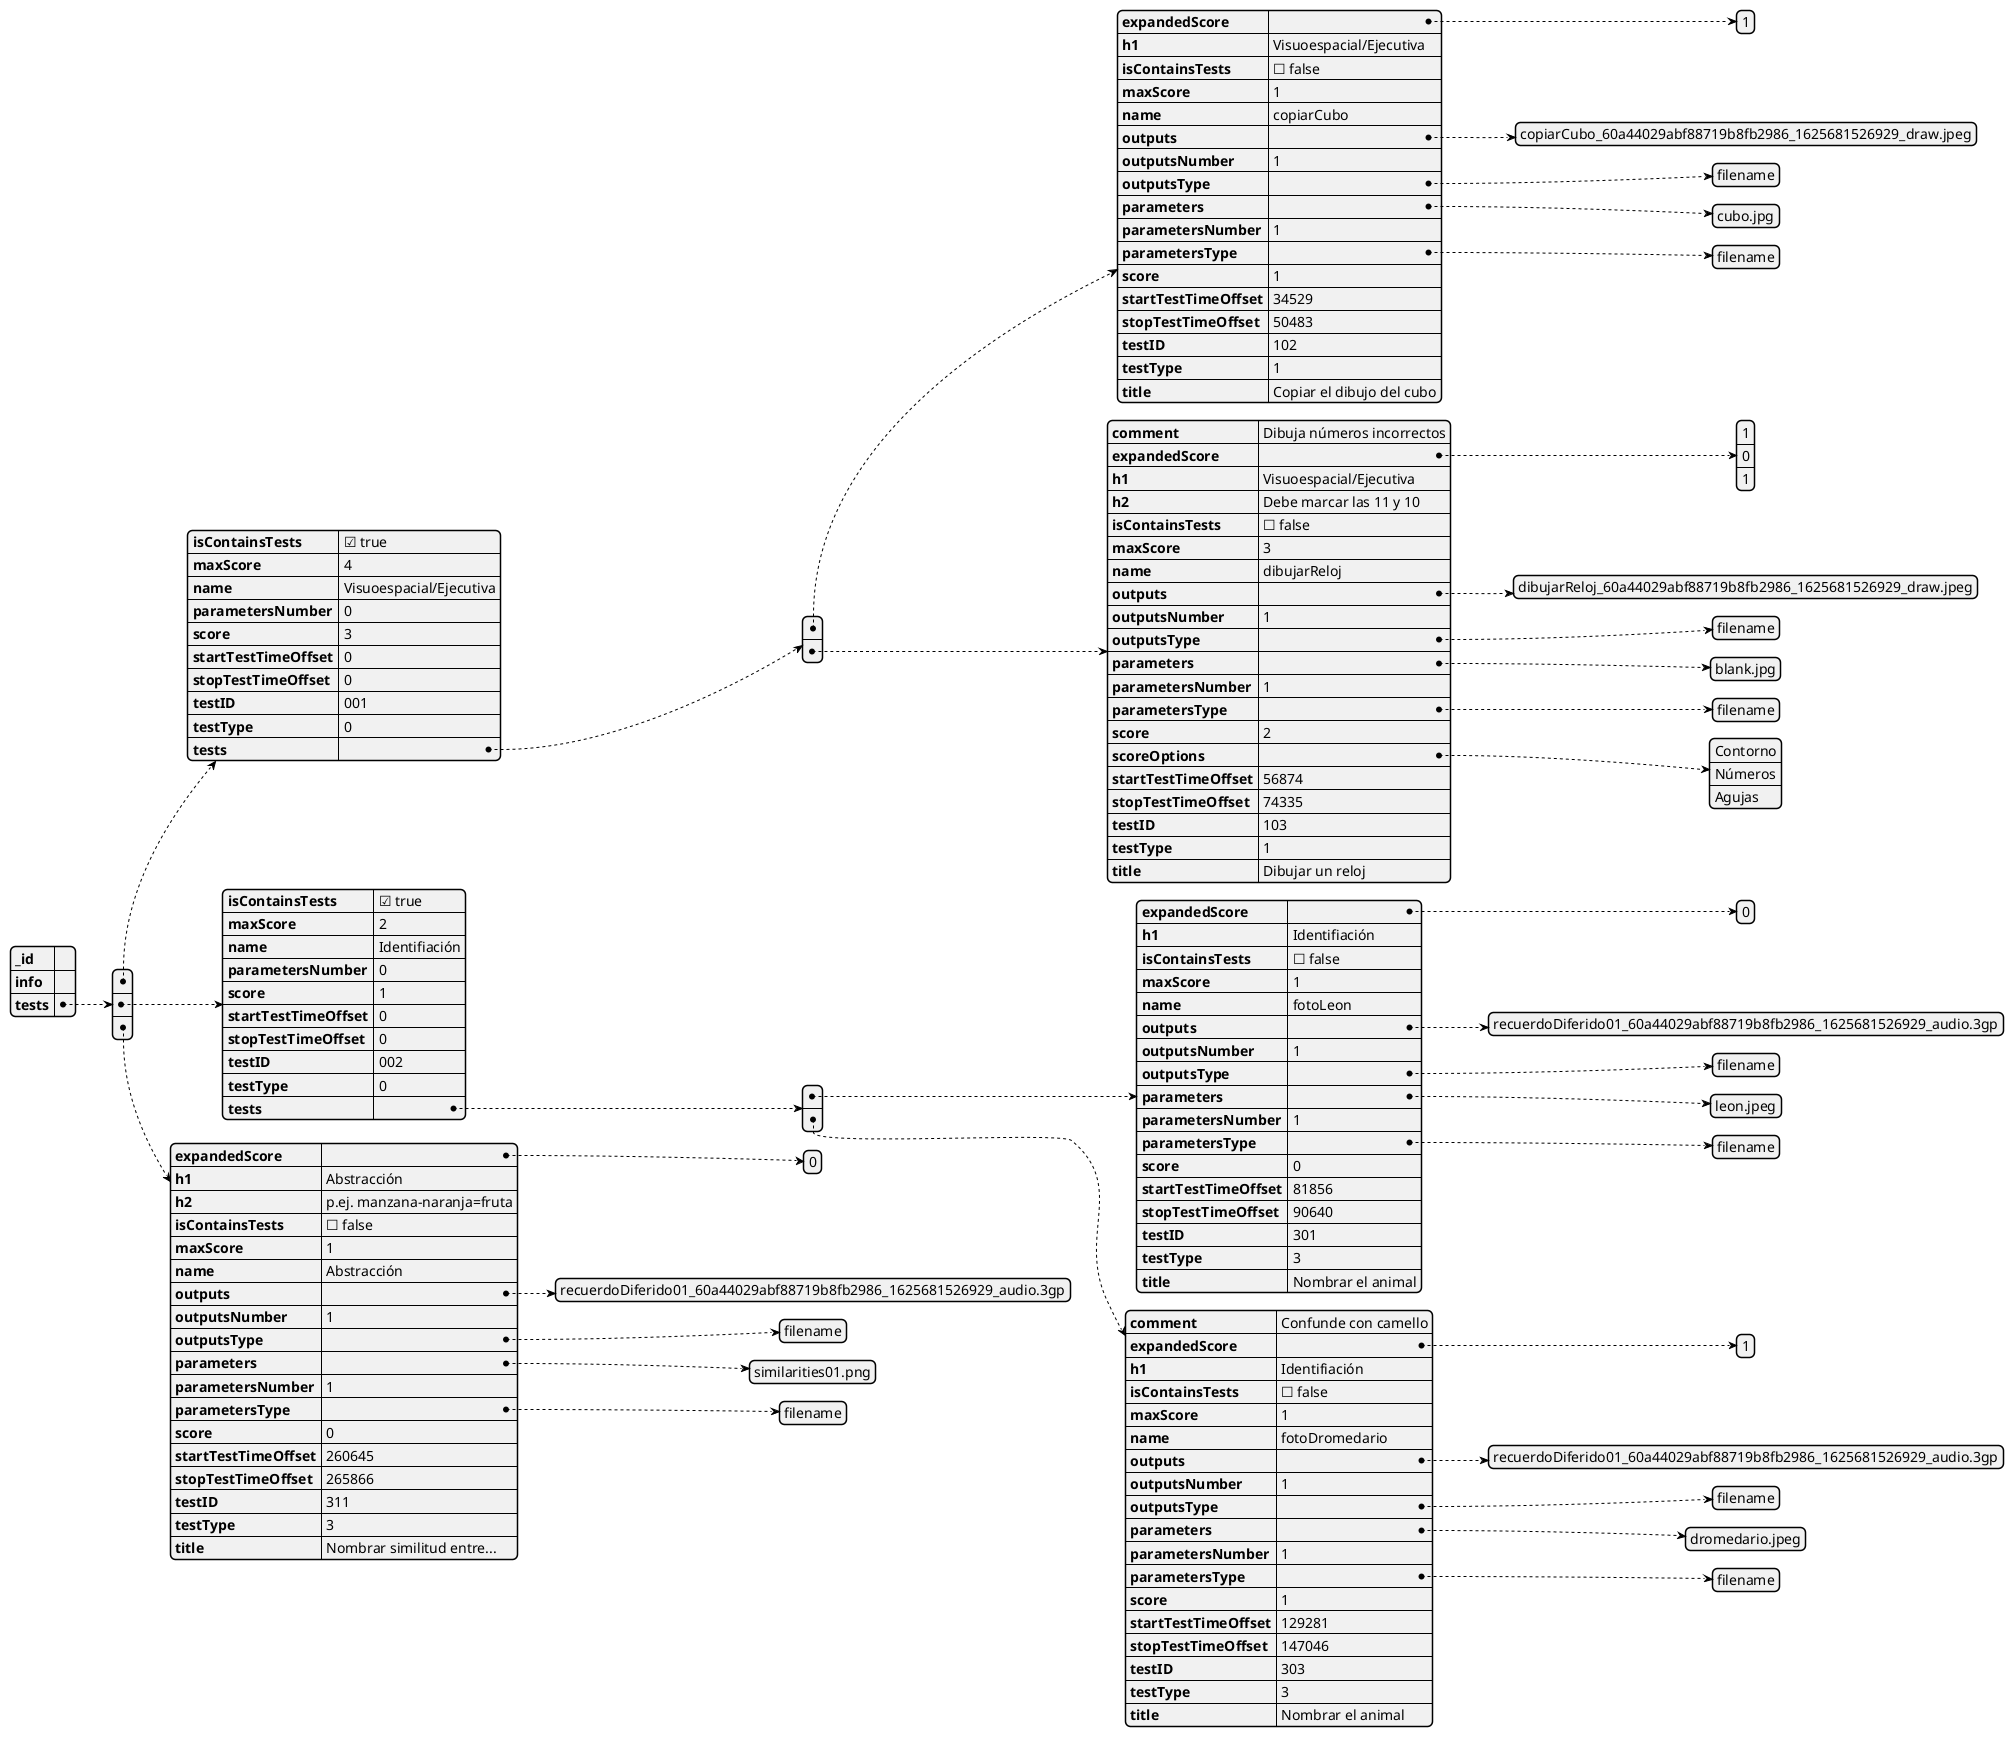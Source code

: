@startjson
{
    "_id": "",
    "info": "",
    "tests": [{
            "isContainsTests": true,
            "maxScore": 4,
            "name": "Visuoespacial/Ejecutiva",
            "parametersNumber": 0,
            "score": 3,
            "startTestTimeOffset": 0,
            "stopTestTimeOffset": 0,
            "testID": "001",
            "testType": 0,
            "tests": [ {
                "expandedScore": [1],
                "h1": "Visuoespacial/Ejecutiva",
                "isContainsTests": false,
                "maxScore": 1,
                "name": "copiarCubo",
                "outputs": ["copiarCubo_60a44029abf88719b8fb2986_1625681526929_draw.jpeg"],
                "outputsNumber": 1,
                "outputsType": ["filename"],
                "parameters": ["cubo.jpg"],
                "parametersNumber": 1,
                "parametersType": ["filename"],
                "score": 1,
                "startTestTimeOffset": 34529,
                "stopTestTimeOffset": 50483,
                "testID": "102",
                "testType": 1,
                "title": "Copiar el dibujo del cubo"
            }, {
                "comment": "Dibuja números incorrectos",
                "expandedScore": [1, 0, 1],
                "h1": "Visuoespacial/Ejecutiva",
                "h2": "Debe marcar las 11 y 10",
                "isContainsTests": false,
                "maxScore": 3,
                "name": "dibujarReloj",
                "outputs": ["dibujarReloj_60a44029abf88719b8fb2986_1625681526929_draw.jpeg"],
                "outputsNumber": 1,
                "outputsType": ["filename"],
                "parameters": ["blank.jpg"],
                "parametersNumber": 1,
                "parametersType": ["filename"],
                "score": 2,
                "scoreOptions": ["Contorno", "Números", "Agujas"],
                "startTestTimeOffset": 56874,
                "stopTestTimeOffset": 74335,
                "testID": "103",
                "testType": 1,
                "title": "Dibujar un reloj"
            }]
        }, {
            "isContainsTests": true,
            "maxScore": 2,
            "name": "Identifiación",
            "parametersNumber": 0,
            "score": 1,
            "startTestTimeOffset": 0,
            "stopTestTimeOffset": 0,
            "testID": "002",
            "testType": 0,
            "tests": [{
                "expandedScore": [0],
                "h1": "Identifiación",
                "isContainsTests": false,
                "maxScore": 1,
                "name": "fotoLeon",
                "outputs": ["recuerdoDiferido01_60a44029abf88719b8fb2986_1625681526929_audio.3gp"],
                "outputsNumber": 1,
                "outputsType": ["filename"],
                "parameters": ["leon.jpeg"],
                "parametersNumber": 1,
                "parametersType": ["filename"],
                "score": 0,
                "startTestTimeOffset": 81856,
                "stopTestTimeOffset": 90640,
                "testID": "301",
                "testType": 3,
                "title": "Nombrar el animal"
            },{
                "comment": "Confunde con camello",
                "expandedScore": [1],
                "h1": "Identifiación",
                "isContainsTests": false,
                "maxScore": 1,
                "name": "fotoDromedario",
                "outputs": ["recuerdoDiferido01_60a44029abf88719b8fb2986_1625681526929_audio.3gp"],
                "outputsNumber": 1,
                "outputsType": ["filename"],
                "parameters": ["dromedario.jpeg"],
                "parametersNumber": 1,
                "parametersType": ["filename"],
                "score": 1,
                "startTestTimeOffset": 129281,
                "stopTestTimeOffset": 147046,
                "testID": "303",
                "testType": 3,
                "title": "Nombrar el animal"
            }]},{
            "expandedScore": [0],
            "h1": "Abstracción",
            "h2": "p.ej. manzana-naranja=fruta",
            "isContainsTests": false,
            "maxScore": 1,
            "name": "Abstracción",
            "outputs": ["recuerdoDiferido01_60a44029abf88719b8fb2986_1625681526929_audio.3gp"],
            "outputsNumber": 1,
            "outputsType": ["filename"],
            "parameters": ["similarities01.png"],
            "parametersNumber": 1,
            "parametersType": ["filename"],
            "score": 0,
            "startTestTimeOffset": 260645,
            "stopTestTimeOffset": 265866,
            "testID": "311",
            "testType": 3,
            "title": "Nombrar similitud entre..."
        }]
}
@endjson